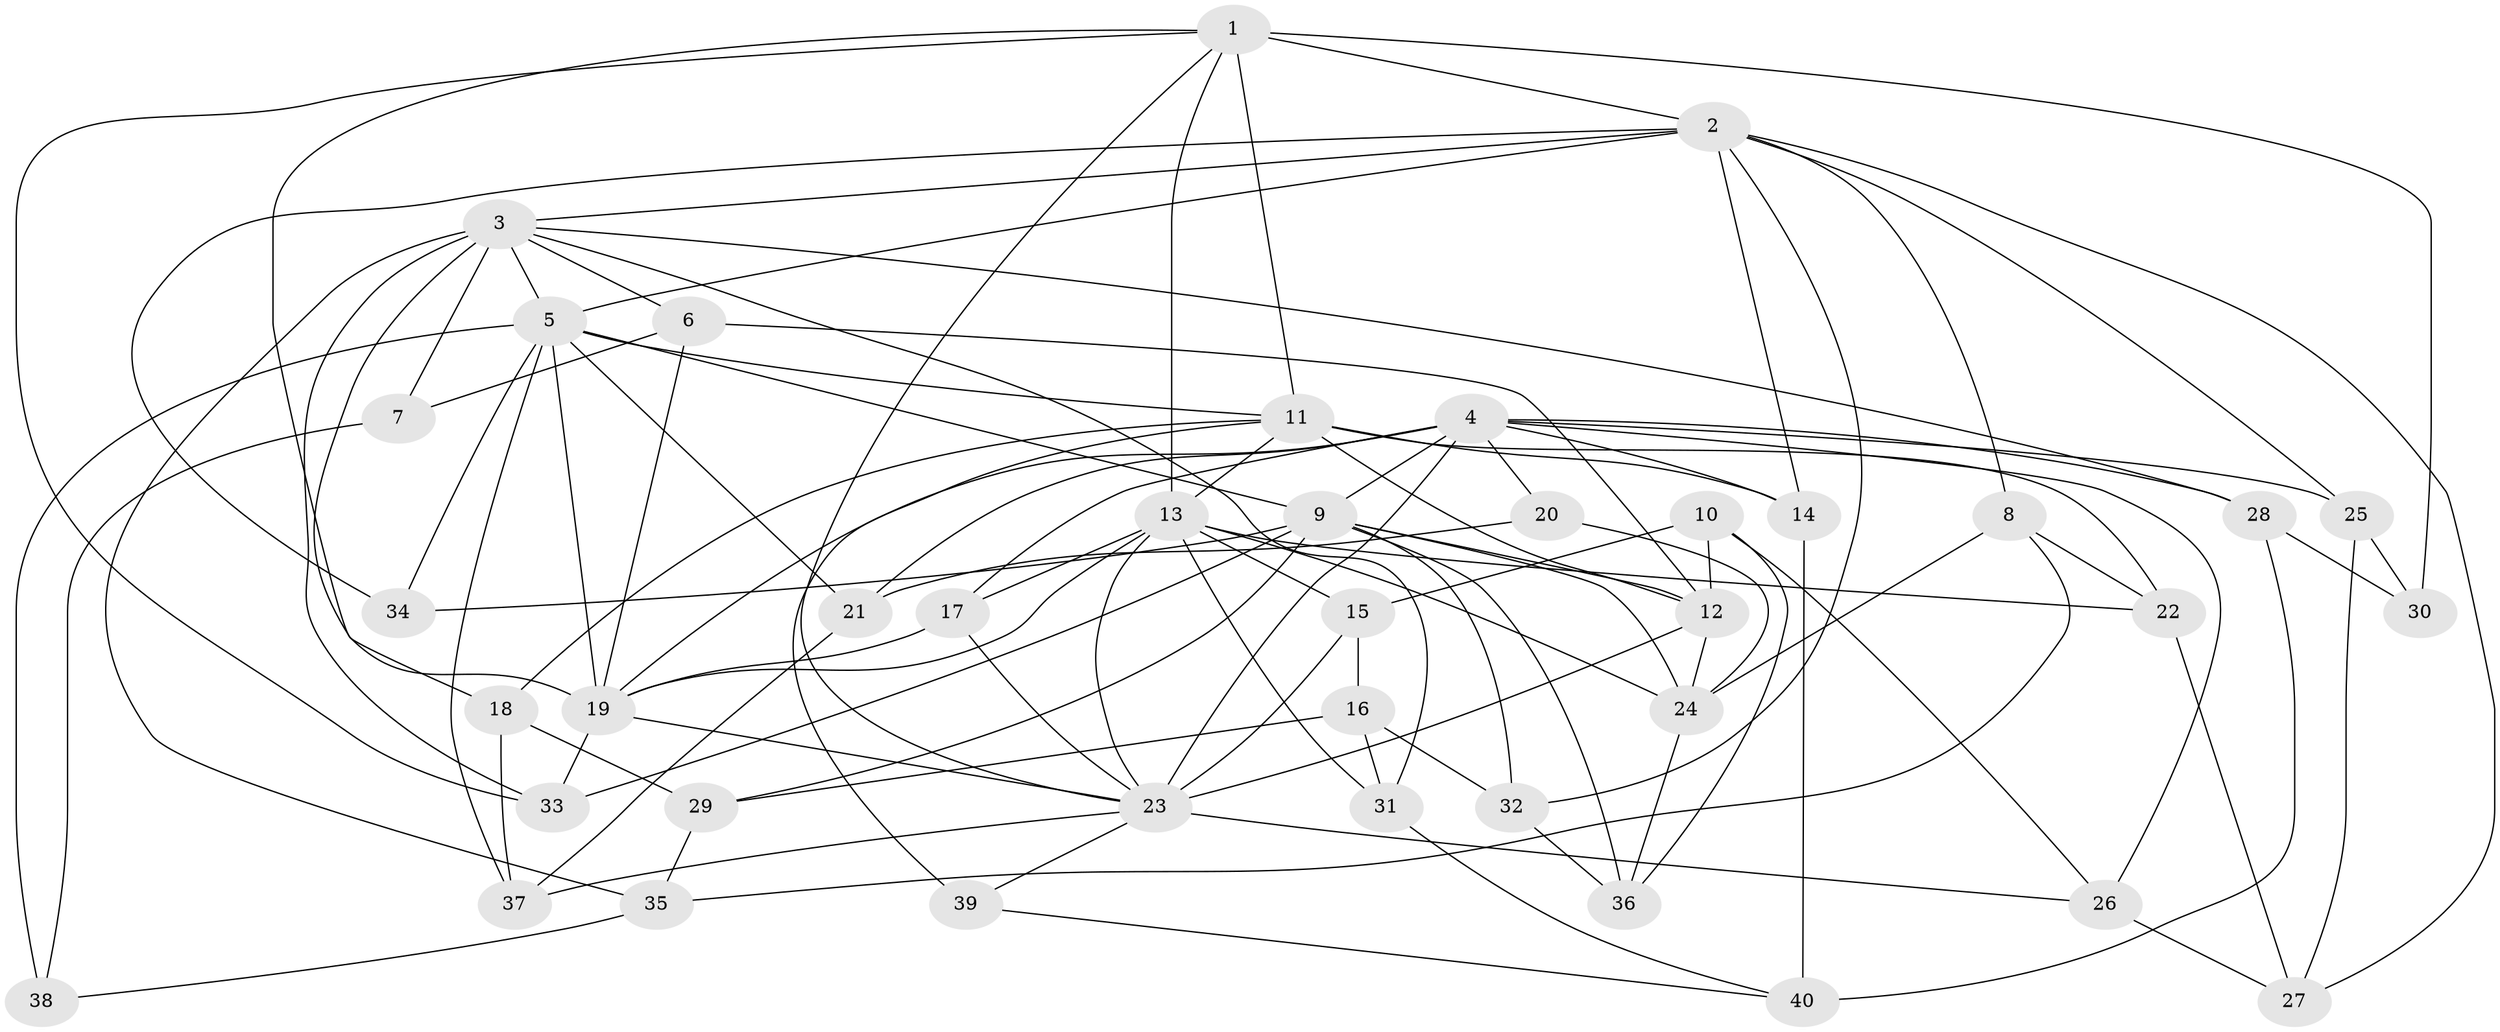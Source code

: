 // original degree distribution, {4: 1.0}
// Generated by graph-tools (version 1.1) at 2025/38/03/09/25 02:38:11]
// undirected, 40 vertices, 103 edges
graph export_dot {
graph [start="1"]
  node [color=gray90,style=filled];
  1;
  2;
  3;
  4;
  5;
  6;
  7;
  8;
  9;
  10;
  11;
  12;
  13;
  14;
  15;
  16;
  17;
  18;
  19;
  20;
  21;
  22;
  23;
  24;
  25;
  26;
  27;
  28;
  29;
  30;
  31;
  32;
  33;
  34;
  35;
  36;
  37;
  38;
  39;
  40;
  1 -- 2 [weight=1.0];
  1 -- 11 [weight=2.0];
  1 -- 13 [weight=2.0];
  1 -- 19 [weight=1.0];
  1 -- 23 [weight=1.0];
  1 -- 30 [weight=2.0];
  1 -- 33 [weight=1.0];
  2 -- 3 [weight=1.0];
  2 -- 5 [weight=2.0];
  2 -- 8 [weight=1.0];
  2 -- 14 [weight=1.0];
  2 -- 25 [weight=1.0];
  2 -- 27 [weight=1.0];
  2 -- 32 [weight=1.0];
  2 -- 34 [weight=1.0];
  3 -- 5 [weight=1.0];
  3 -- 6 [weight=1.0];
  3 -- 7 [weight=2.0];
  3 -- 18 [weight=1.0];
  3 -- 28 [weight=1.0];
  3 -- 31 [weight=1.0];
  3 -- 33 [weight=1.0];
  3 -- 35 [weight=1.0];
  4 -- 9 [weight=1.0];
  4 -- 14 [weight=1.0];
  4 -- 17 [weight=1.0];
  4 -- 19 [weight=1.0];
  4 -- 20 [weight=1.0];
  4 -- 21 [weight=1.0];
  4 -- 23 [weight=1.0];
  4 -- 25 [weight=1.0];
  4 -- 26 [weight=1.0];
  4 -- 28 [weight=1.0];
  5 -- 9 [weight=1.0];
  5 -- 11 [weight=1.0];
  5 -- 19 [weight=1.0];
  5 -- 21 [weight=1.0];
  5 -- 34 [weight=2.0];
  5 -- 37 [weight=1.0];
  5 -- 38 [weight=2.0];
  6 -- 7 [weight=1.0];
  6 -- 12 [weight=1.0];
  6 -- 19 [weight=1.0];
  7 -- 38 [weight=1.0];
  8 -- 22 [weight=1.0];
  8 -- 24 [weight=1.0];
  8 -- 35 [weight=1.0];
  9 -- 12 [weight=1.0];
  9 -- 24 [weight=2.0];
  9 -- 29 [weight=1.0];
  9 -- 32 [weight=1.0];
  9 -- 33 [weight=1.0];
  9 -- 34 [weight=1.0];
  9 -- 36 [weight=1.0];
  10 -- 12 [weight=1.0];
  10 -- 15 [weight=1.0];
  10 -- 26 [weight=1.0];
  10 -- 36 [weight=1.0];
  11 -- 12 [weight=1.0];
  11 -- 13 [weight=1.0];
  11 -- 14 [weight=1.0];
  11 -- 18 [weight=1.0];
  11 -- 22 [weight=1.0];
  11 -- 39 [weight=2.0];
  12 -- 23 [weight=3.0];
  12 -- 24 [weight=1.0];
  13 -- 15 [weight=1.0];
  13 -- 17 [weight=1.0];
  13 -- 19 [weight=1.0];
  13 -- 22 [weight=1.0];
  13 -- 23 [weight=1.0];
  13 -- 24 [weight=1.0];
  13 -- 31 [weight=1.0];
  14 -- 40 [weight=1.0];
  15 -- 16 [weight=1.0];
  15 -- 23 [weight=1.0];
  16 -- 29 [weight=1.0];
  16 -- 31 [weight=1.0];
  16 -- 32 [weight=1.0];
  17 -- 19 [weight=1.0];
  17 -- 23 [weight=1.0];
  18 -- 29 [weight=1.0];
  18 -- 37 [weight=1.0];
  19 -- 23 [weight=1.0];
  19 -- 33 [weight=1.0];
  20 -- 21 [weight=1.0];
  20 -- 24 [weight=2.0];
  21 -- 37 [weight=1.0];
  22 -- 27 [weight=1.0];
  23 -- 26 [weight=1.0];
  23 -- 37 [weight=1.0];
  23 -- 39 [weight=1.0];
  24 -- 36 [weight=1.0];
  25 -- 27 [weight=1.0];
  25 -- 30 [weight=1.0];
  26 -- 27 [weight=1.0];
  28 -- 30 [weight=1.0];
  28 -- 40 [weight=1.0];
  29 -- 35 [weight=1.0];
  31 -- 40 [weight=1.0];
  32 -- 36 [weight=1.0];
  35 -- 38 [weight=1.0];
  39 -- 40 [weight=1.0];
}
